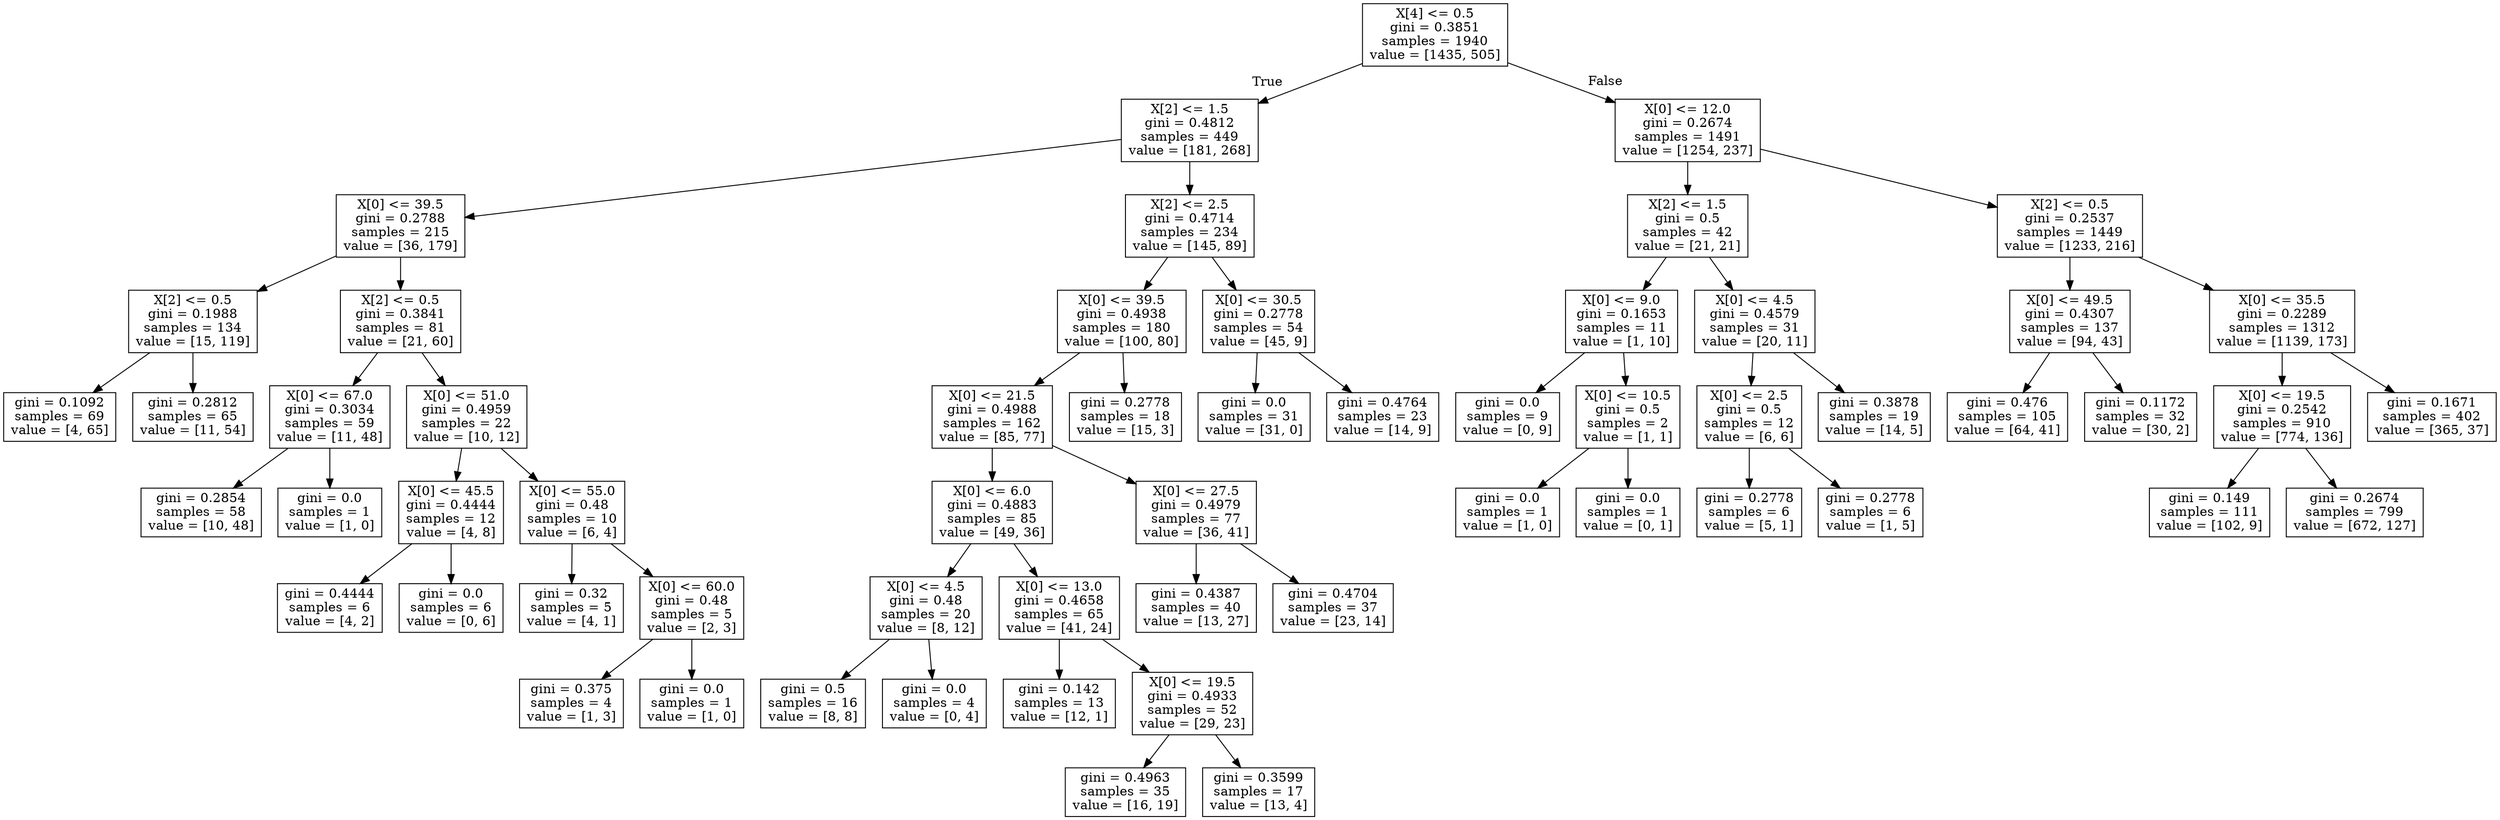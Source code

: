 digraph Tree {
node [shape=box] ;
0 [label="X[4] <= 0.5\ngini = 0.3851\nsamples = 1940\nvalue = [1435, 505]"] ;
1 [label="X[2] <= 1.5\ngini = 0.4812\nsamples = 449\nvalue = [181, 268]"] ;
0 -> 1 [labeldistance=2.5, labelangle=45, headlabel="True"] ;
3 [label="X[0] <= 39.5\ngini = 0.2788\nsamples = 215\nvalue = [36, 179]"] ;
1 -> 3 ;
19 [label="X[2] <= 0.5\ngini = 0.1988\nsamples = 134\nvalue = [15, 119]"] ;
3 -> 19 ;
41 [label="gini = 0.1092\nsamples = 69\nvalue = [4, 65]"] ;
19 -> 41 ;
42 [label="gini = 0.2812\nsamples = 65\nvalue = [11, 54]"] ;
19 -> 42 ;
20 [label="X[2] <= 0.5\ngini = 0.3841\nsamples = 81\nvalue = [21, 60]"] ;
3 -> 20 ;
21 [label="X[0] <= 67.0\ngini = 0.3034\nsamples = 59\nvalue = [11, 48]"] ;
20 -> 21 ;
25 [label="gini = 0.2854\nsamples = 58\nvalue = [10, 48]"] ;
21 -> 25 ;
26 [label="gini = 0.0\nsamples = 1\nvalue = [1, 0]"] ;
21 -> 26 ;
22 [label="X[0] <= 51.0\ngini = 0.4959\nsamples = 22\nvalue = [10, 12]"] ;
20 -> 22 ;
51 [label="X[0] <= 45.5\ngini = 0.4444\nsamples = 12\nvalue = [4, 8]"] ;
22 -> 51 ;
53 [label="gini = 0.4444\nsamples = 6\nvalue = [4, 2]"] ;
51 -> 53 ;
54 [label="gini = 0.0\nsamples = 6\nvalue = [0, 6]"] ;
51 -> 54 ;
52 [label="X[0] <= 55.0\ngini = 0.48\nsamples = 10\nvalue = [6, 4]"] ;
22 -> 52 ;
55 [label="gini = 0.32\nsamples = 5\nvalue = [4, 1]"] ;
52 -> 55 ;
56 [label="X[0] <= 60.0\ngini = 0.48\nsamples = 5\nvalue = [2, 3]"] ;
52 -> 56 ;
57 [label="gini = 0.375\nsamples = 4\nvalue = [1, 3]"] ;
56 -> 57 ;
58 [label="gini = 0.0\nsamples = 1\nvalue = [1, 0]"] ;
56 -> 58 ;
4 [label="X[2] <= 2.5\ngini = 0.4714\nsamples = 234\nvalue = [145, 89]"] ;
1 -> 4 ;
9 [label="X[0] <= 39.5\ngini = 0.4938\nsamples = 180\nvalue = [100, 80]"] ;
4 -> 9 ;
17 [label="X[0] <= 21.5\ngini = 0.4988\nsamples = 162\nvalue = [85, 77]"] ;
9 -> 17 ;
29 [label="X[0] <= 6.0\ngini = 0.4883\nsamples = 85\nvalue = [49, 36]"] ;
17 -> 29 ;
33 [label="X[0] <= 4.5\ngini = 0.48\nsamples = 20\nvalue = [8, 12]"] ;
29 -> 33 ;
39 [label="gini = 0.5\nsamples = 16\nvalue = [8, 8]"] ;
33 -> 39 ;
40 [label="gini = 0.0\nsamples = 4\nvalue = [0, 4]"] ;
33 -> 40 ;
34 [label="X[0] <= 13.0\ngini = 0.4658\nsamples = 65\nvalue = [41, 24]"] ;
29 -> 34 ;
35 [label="gini = 0.142\nsamples = 13\nvalue = [12, 1]"] ;
34 -> 35 ;
36 [label="X[0] <= 19.5\ngini = 0.4933\nsamples = 52\nvalue = [29, 23]"] ;
34 -> 36 ;
37 [label="gini = 0.4963\nsamples = 35\nvalue = [16, 19]"] ;
36 -> 37 ;
38 [label="gini = 0.3599\nsamples = 17\nvalue = [13, 4]"] ;
36 -> 38 ;
30 [label="X[0] <= 27.5\ngini = 0.4979\nsamples = 77\nvalue = [36, 41]"] ;
17 -> 30 ;
31 [label="gini = 0.4387\nsamples = 40\nvalue = [13, 27]"] ;
30 -> 31 ;
32 [label="gini = 0.4704\nsamples = 37\nvalue = [23, 14]"] ;
30 -> 32 ;
18 [label="gini = 0.2778\nsamples = 18\nvalue = [15, 3]"] ;
9 -> 18 ;
10 [label="X[0] <= 30.5\ngini = 0.2778\nsamples = 54\nvalue = [45, 9]"] ;
4 -> 10 ;
15 [label="gini = 0.0\nsamples = 31\nvalue = [31, 0]"] ;
10 -> 15 ;
16 [label="gini = 0.4764\nsamples = 23\nvalue = [14, 9]"] ;
10 -> 16 ;
2 [label="X[0] <= 12.0\ngini = 0.2674\nsamples = 1491\nvalue = [1254, 237]"] ;
0 -> 2 [labeldistance=2.5, labelangle=-45, headlabel="False"] ;
5 [label="X[2] <= 1.5\ngini = 0.5\nsamples = 42\nvalue = [21, 21]"] ;
2 -> 5 ;
13 [label="X[0] <= 9.0\ngini = 0.1653\nsamples = 11\nvalue = [1, 10]"] ;
5 -> 13 ;
47 [label="gini = 0.0\nsamples = 9\nvalue = [0, 9]"] ;
13 -> 47 ;
48 [label="X[0] <= 10.5\ngini = 0.5\nsamples = 2\nvalue = [1, 1]"] ;
13 -> 48 ;
49 [label="gini = 0.0\nsamples = 1\nvalue = [1, 0]"] ;
48 -> 49 ;
50 [label="gini = 0.0\nsamples = 1\nvalue = [0, 1]"] ;
48 -> 50 ;
14 [label="X[0] <= 4.5\ngini = 0.4579\nsamples = 31\nvalue = [20, 11]"] ;
5 -> 14 ;
43 [label="X[0] <= 2.5\ngini = 0.5\nsamples = 12\nvalue = [6, 6]"] ;
14 -> 43 ;
45 [label="gini = 0.2778\nsamples = 6\nvalue = [5, 1]"] ;
43 -> 45 ;
46 [label="gini = 0.2778\nsamples = 6\nvalue = [1, 5]"] ;
43 -> 46 ;
44 [label="gini = 0.3878\nsamples = 19\nvalue = [14, 5]"] ;
14 -> 44 ;
6 [label="X[2] <= 0.5\ngini = 0.2537\nsamples = 1449\nvalue = [1233, 216]"] ;
2 -> 6 ;
7 [label="X[0] <= 49.5\ngini = 0.4307\nsamples = 137\nvalue = [94, 43]"] ;
6 -> 7 ;
11 [label="gini = 0.476\nsamples = 105\nvalue = [64, 41]"] ;
7 -> 11 ;
12 [label="gini = 0.1172\nsamples = 32\nvalue = [30, 2]"] ;
7 -> 12 ;
8 [label="X[0] <= 35.5\ngini = 0.2289\nsamples = 1312\nvalue = [1139, 173]"] ;
6 -> 8 ;
23 [label="X[0] <= 19.5\ngini = 0.2542\nsamples = 910\nvalue = [774, 136]"] ;
8 -> 23 ;
27 [label="gini = 0.149\nsamples = 111\nvalue = [102, 9]"] ;
23 -> 27 ;
28 [label="gini = 0.2674\nsamples = 799\nvalue = [672, 127]"] ;
23 -> 28 ;
24 [label="gini = 0.1671\nsamples = 402\nvalue = [365, 37]"] ;
8 -> 24 ;
}